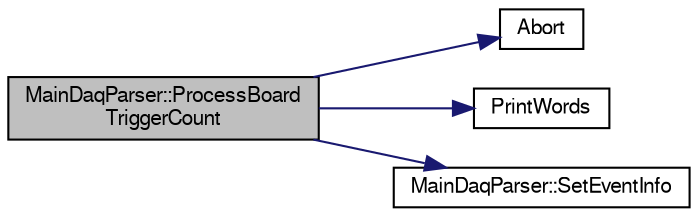 digraph "MainDaqParser::ProcessBoardTriggerCount"
{
  bgcolor="transparent";
  edge [fontname="FreeSans",fontsize="10",labelfontname="FreeSans",labelfontsize="10"];
  node [fontname="FreeSans",fontsize="10",shape=record];
  rankdir="LR";
  Node1 [label="MainDaqParser::ProcessBoard\lTriggerCount",height=0.2,width=0.4,color="black", fillcolor="grey75", style="filled" fontcolor="black"];
  Node1 -> Node2 [color="midnightblue",fontsize="10",style="solid",fontname="FreeSans"];
  Node2 [label="Abort",height=0.2,width=0.4,color="black",URL="$d8/d78/CodaInputManager_8cc.html#a7aba209881ef8e916080304c12f70d18"];
  Node1 -> Node3 [color="midnightblue",fontsize="10",style="solid",fontname="FreeSans"];
  Node3 [label="PrintWords",height=0.2,width=0.4,color="black",URL="$d8/d78/CodaInputManager_8cc.html#a30f11a69a9f01820e89395788491c069"];
  Node1 -> Node4 [color="midnightblue",fontsize="10",style="solid",fontname="FreeSans"];
  Node4 [label="MainDaqParser::SetEventInfo",height=0.2,width=0.4,color="black",URL="$df/dcd/classMainDaqParser.html#aeecce7618f04fe0ece68943ee1d885aa"];
}
